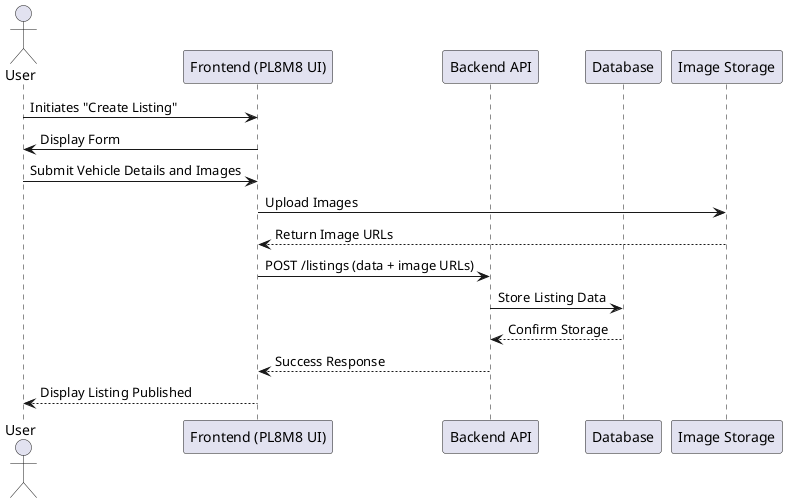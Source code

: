 @startuml
actor User
participant "Frontend (PL8M8 UI)" as UI
participant "Backend API" as API
participant "Database" as DB
participant "Image Storage" as ImgStorage

User -> UI: Initiates "Create Listing"
UI -> User: Display Form
User -> UI: Submit Vehicle Details and Images
UI -> ImgStorage: Upload Images
ImgStorage --> UI: Return Image URLs
UI -> API: POST /listings (data + image URLs)
API -> DB: Store Listing Data
DB --> API: Confirm Storage
API --> UI: Success Response
UI --> User: Display Listing Published
@enduml
